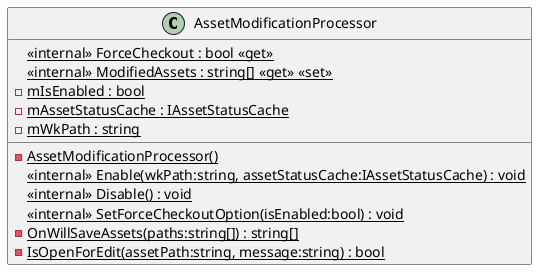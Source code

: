 @startuml
class AssetModificationProcessor {
    <<internal>> {static} ForceCheckout : bool <<get>>
    <<internal>> {static} ModifiedAssets : string[] <<get>> <<set>>
    {static} - AssetModificationProcessor()
    <<internal>> {static} Enable(wkPath:string, assetStatusCache:IAssetStatusCache) : void
    <<internal>> {static} Disable() : void
    <<internal>> {static} SetForceCheckoutOption(isEnabled:bool) : void
    {static} - OnWillSaveAssets(paths:string[]) : string[]
    {static} - IsOpenForEdit(assetPath:string, message:string) : bool
    {static} - mIsEnabled : bool
    {static} - mAssetStatusCache : IAssetStatusCache
    {static} - mWkPath : string
}
@enduml
